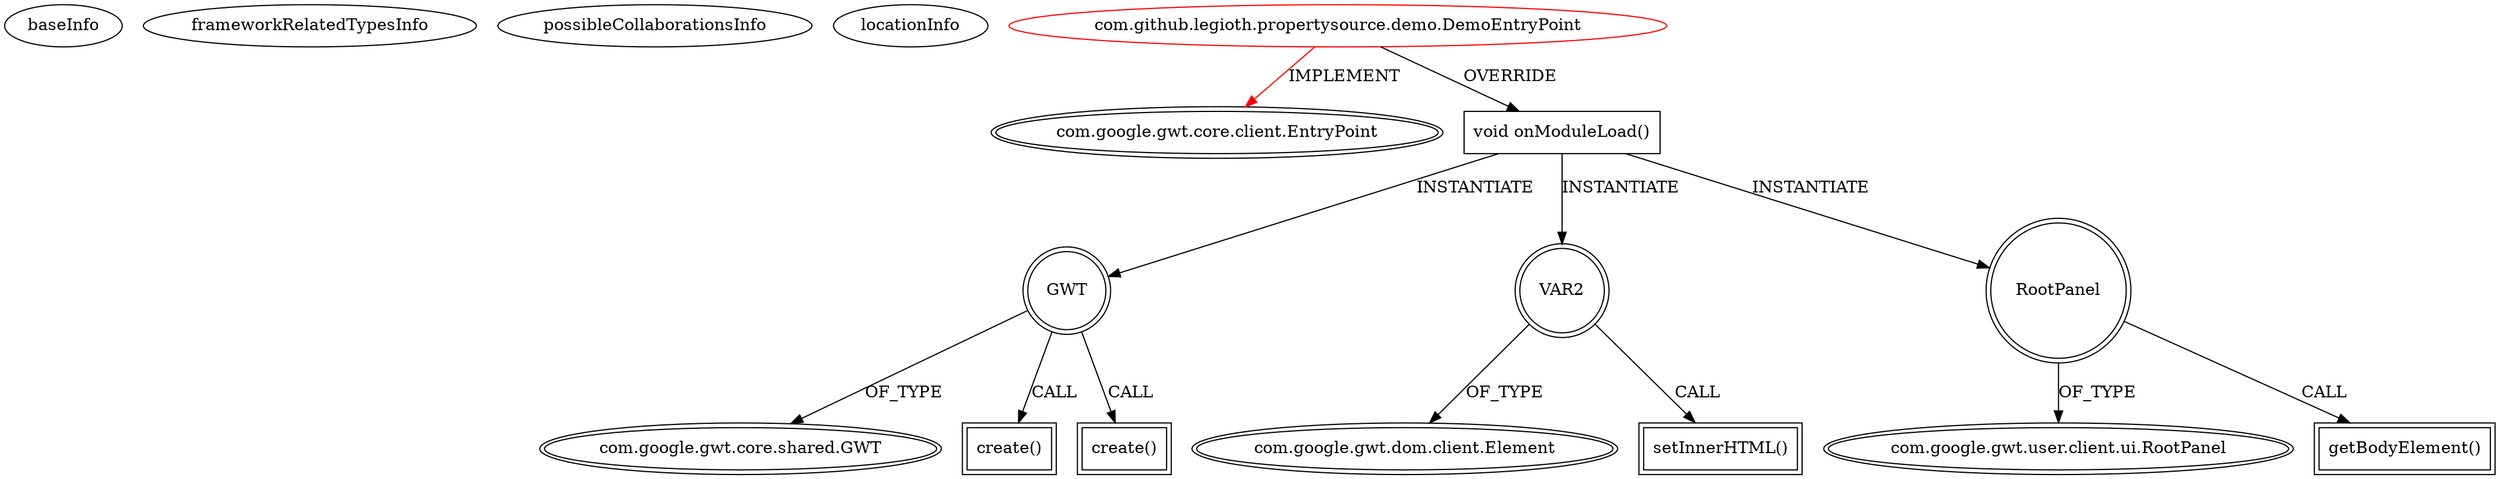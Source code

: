 digraph {
baseInfo[graphId=169,category="extension_graph",isAnonymous=false,possibleRelation=false]
frameworkRelatedTypesInfo[0="com.google.gwt.core.client.EntryPoint"]
possibleCollaborationsInfo[]
locationInfo[projectName="Legioth-PropertySource",filePath="/Legioth-PropertySource/PropertySource-master/src/com/github/legioth/propertysource/demo/DemoEntryPoint.java",contextSignature="DemoEntryPoint",graphId="169"]
0[label="com.github.legioth.propertysource.demo.DemoEntryPoint",vertexType="ROOT_CLIENT_CLASS_DECLARATION",isFrameworkType=false,color=red]
1[label="com.google.gwt.core.client.EntryPoint",vertexType="FRAMEWORK_INTERFACE_TYPE",isFrameworkType=true,peripheries=2]
2[label="void onModuleLoad()",vertexType="OVERRIDING_METHOD_DECLARATION",isFrameworkType=false,shape=box]
3[label="GWT",vertexType="VARIABLE_EXPRESION",isFrameworkType=true,peripheries=2,shape=circle]
5[label="com.google.gwt.core.shared.GWT",vertexType="FRAMEWORK_CLASS_TYPE",isFrameworkType=true,peripheries=2]
4[label="create()",vertexType="INSIDE_CALL",isFrameworkType=true,peripheries=2,shape=box]
7[label="create()",vertexType="INSIDE_CALL",isFrameworkType=true,peripheries=2,shape=box]
8[label="VAR2",vertexType="VARIABLE_EXPRESION",isFrameworkType=true,peripheries=2,shape=circle]
10[label="com.google.gwt.dom.client.Element",vertexType="FRAMEWORK_CLASS_TYPE",isFrameworkType=true,peripheries=2]
9[label="setInnerHTML()",vertexType="INSIDE_CALL",isFrameworkType=true,peripheries=2,shape=box]
11[label="RootPanel",vertexType="VARIABLE_EXPRESION",isFrameworkType=true,peripheries=2,shape=circle]
13[label="com.google.gwt.user.client.ui.RootPanel",vertexType="FRAMEWORK_CLASS_TYPE",isFrameworkType=true,peripheries=2]
12[label="getBodyElement()",vertexType="INSIDE_CALL",isFrameworkType=true,peripheries=2,shape=box]
0->1[label="IMPLEMENT",color=red]
0->2[label="OVERRIDE"]
2->3[label="INSTANTIATE"]
3->5[label="OF_TYPE"]
3->4[label="CALL"]
3->7[label="CALL"]
2->8[label="INSTANTIATE"]
8->10[label="OF_TYPE"]
8->9[label="CALL"]
2->11[label="INSTANTIATE"]
11->13[label="OF_TYPE"]
11->12[label="CALL"]
}
